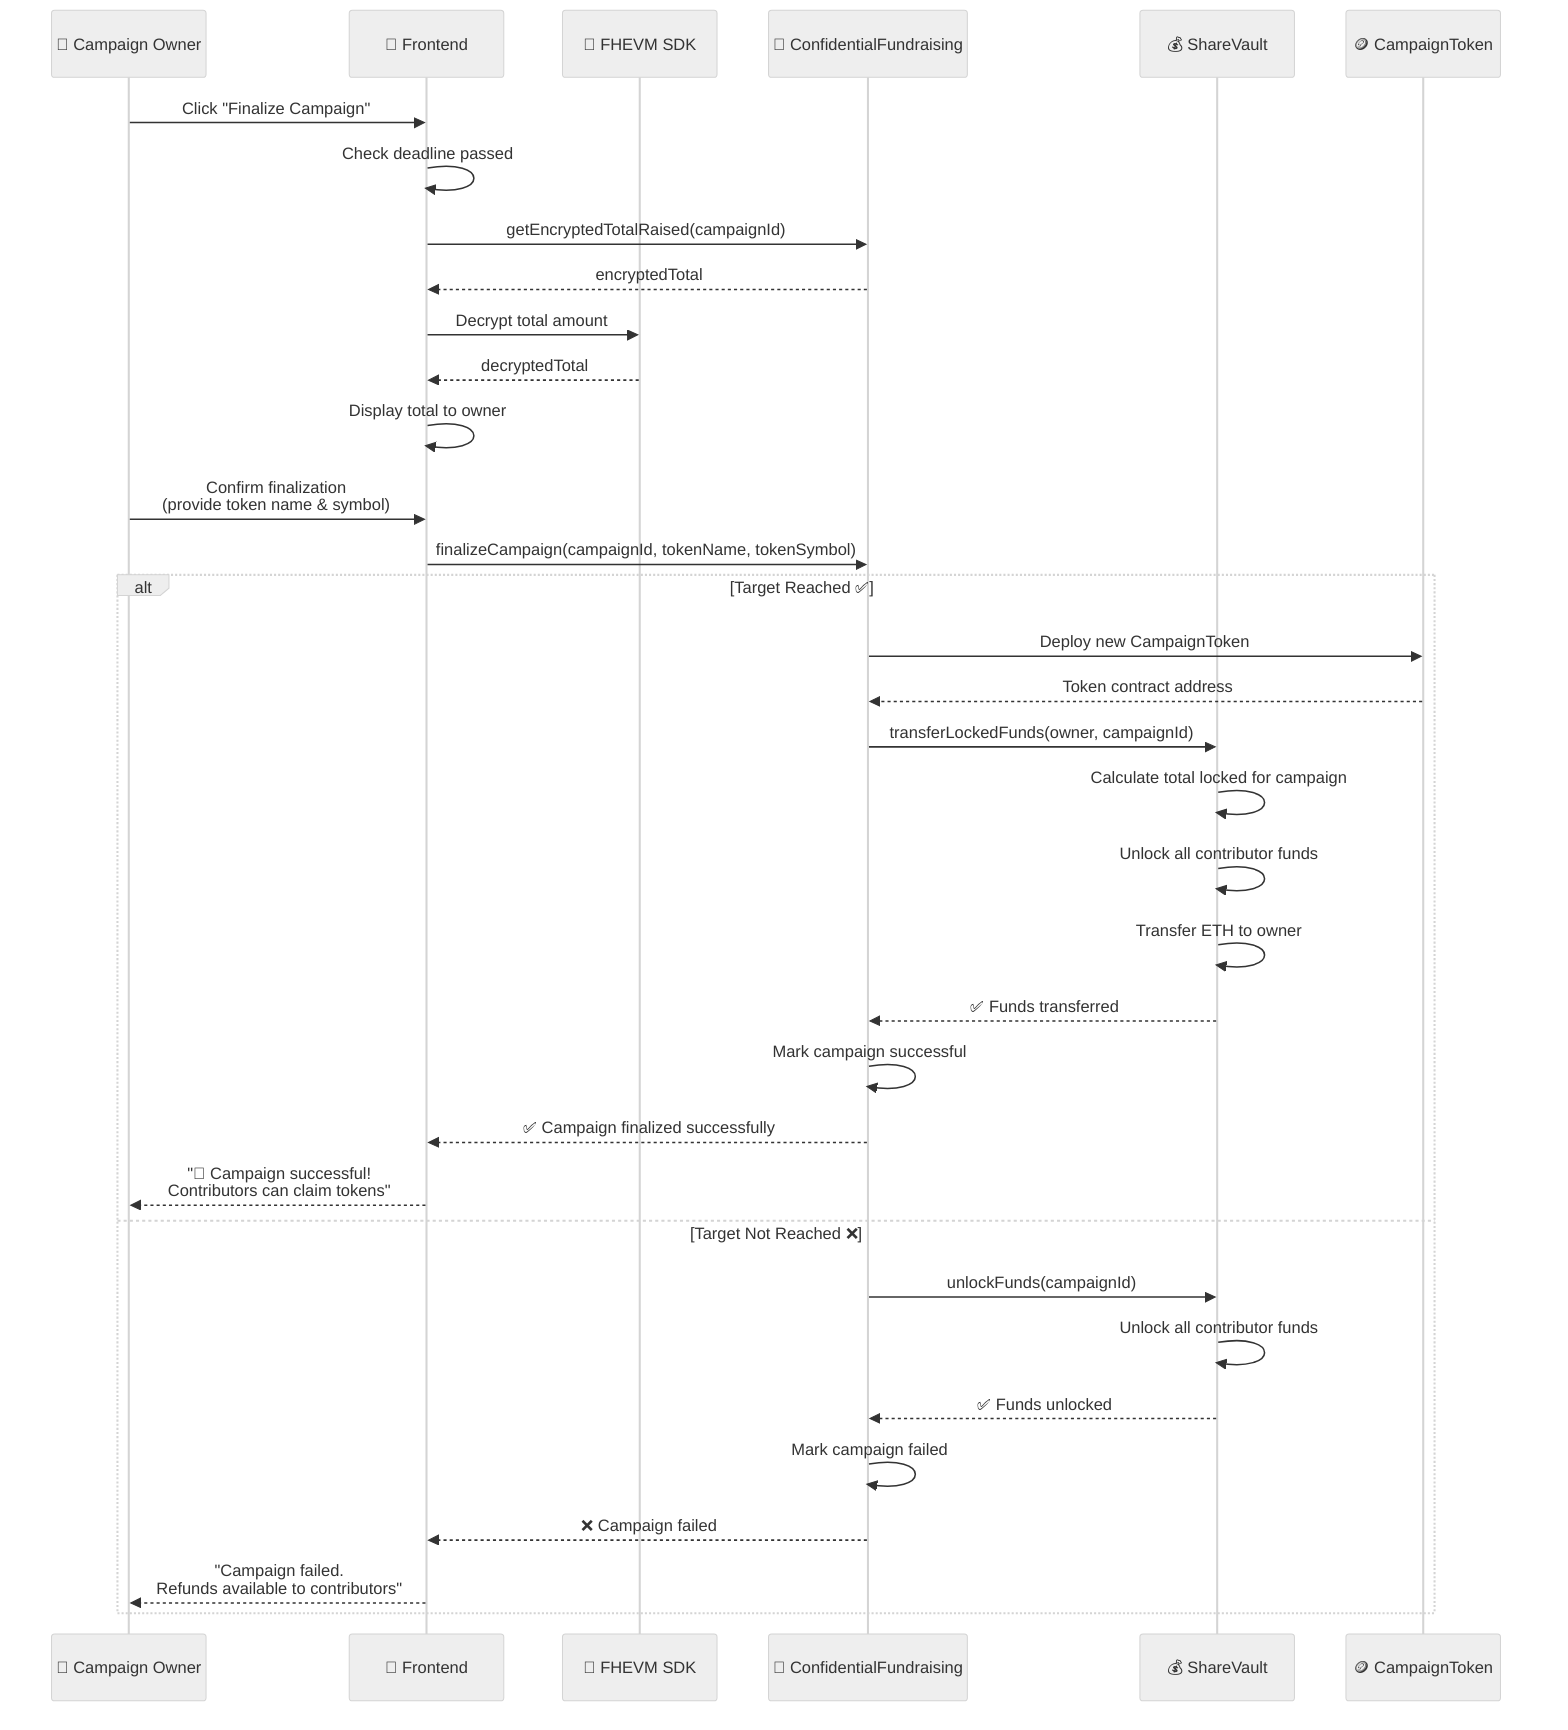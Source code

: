 ---
config:
  look: handDrawn
  theme: neutral
---

sequenceDiagram
    participant U as 👤 Campaign Owner
    participant F as 🎨 Frontend
    participant SDK as 🔐 FHEVM SDK
    participant CF as 📝 ConfidentialFundraising
    participant SV as 💰 ShareVault
    participant CT as 🪙 CampaignToken

    U->>F: Click "Finalize Campaign"
    F->>F: Check deadline passed

    F->>CF: getEncryptedTotalRaised(campaignId)
    CF-->>F: encryptedTotal
    F->>SDK: Decrypt total amount
    SDK-->>F: decryptedTotal

    F->>F: Display total to owner
    U->>F: Confirm finalization<br/>(provide token name & symbol)

    F->>CF: finalizeCampaign(campaignId, tokenName, tokenSymbol)

    alt Target Reached ✅
        CF->>CT: Deploy new CampaignToken
        CT-->>CF: Token contract address
        CF->>SV: transferLockedFunds(owner, campaignId)
        SV->>SV: Calculate total locked for campaign
        SV->>SV: Unlock all contributor funds
        SV->>SV: Transfer ETH to owner
        SV-->>CF: ✅ Funds transferred
        CF->>CF: Mark campaign successful
        CF-->>F: ✅ Campaign finalized successfully
        F-->>U: "🎉 Campaign successful!<br/>Contributors can claim tokens"
    else Target Not Reached ❌
        CF->>SV: unlockFunds(campaignId)
        SV->>SV: Unlock all contributor funds
        SV-->>CF: ✅ Funds unlocked
        CF->>CF: Mark campaign failed
        CF-->>F: ❌ Campaign failed
        F-->>U: "Campaign failed.<br/>Refunds available to contributors"
    end